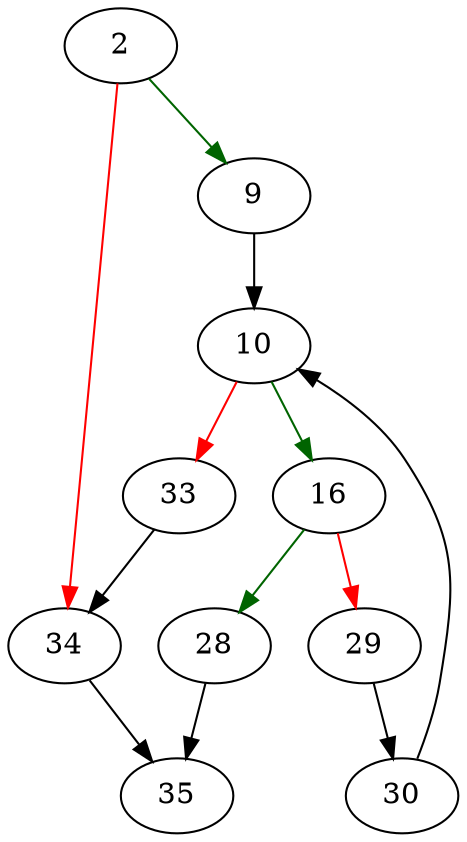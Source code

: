 strict digraph "nameInUsingClause" {
	// Node definitions.
	2 [entry=true];
	9;
	34;
	10;
	16;
	33;
	28;
	29;
	35;
	30;

	// Edge definitions.
	2 -> 9 [
		color=darkgreen
		cond=true
	];
	2 -> 34 [
		color=red
		cond=false
	];
	9 -> 10;
	34 -> 35;
	10 -> 16 [
		color=darkgreen
		cond=true
	];
	10 -> 33 [
		color=red
		cond=false
	];
	16 -> 28 [
		color=darkgreen
		cond=true
	];
	16 -> 29 [
		color=red
		cond=false
	];
	33 -> 34;
	28 -> 35;
	29 -> 30;
	30 -> 10;
}